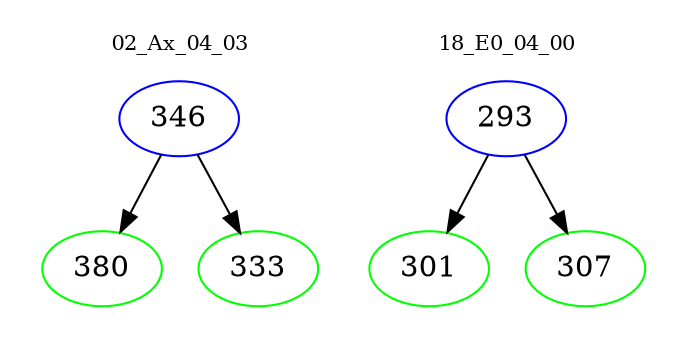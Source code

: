 digraph{
subgraph cluster_0 {
color = white
label = "02_Ax_04_03";
fontsize=10;
T0_346 [label="346", color="blue"]
T0_346 -> T0_380 [color="black"]
T0_380 [label="380", color="green"]
T0_346 -> T0_333 [color="black"]
T0_333 [label="333", color="green"]
}
subgraph cluster_1 {
color = white
label = "18_E0_04_00";
fontsize=10;
T1_293 [label="293", color="blue"]
T1_293 -> T1_301 [color="black"]
T1_301 [label="301", color="green"]
T1_293 -> T1_307 [color="black"]
T1_307 [label="307", color="green"]
}
}

